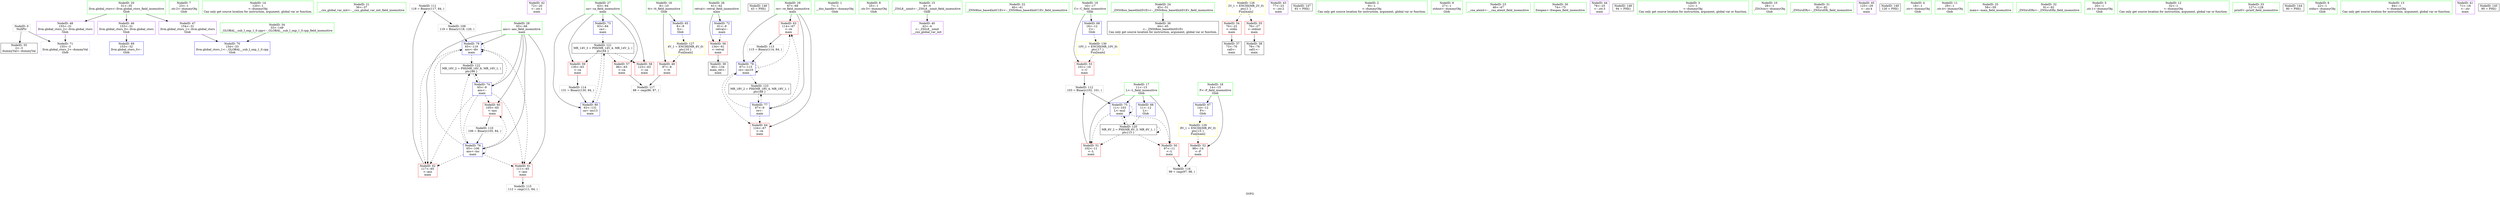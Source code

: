 digraph "SVFG" {
	label="SVFG";

	Node0x558b36e8b4b0 [shape=record,color=grey,label="{NodeID: 0\nNullPtr}"];
	Node0x558b36e8b4b0 -> Node0x558b36e9fe30[style=solid];
	Node0x558b36e8b4b0 -> Node0x558b36ea2da0[style=solid];
	Node0x558b36e9df60 [shape=record,color=green,label="{NodeID: 7\n23\<--1\n.str.2\<--dummyObj\nGlob }"];
	Node0x558b36e9eb90 [shape=record,color=green,label="{NodeID: 14\n120\<--1\n\<--dummyObj\nCan only get source location for instruction, argument, global var or function.}"];
	Node0x558b36e9f0f0 [shape=record,color=green,label="{NodeID: 21\n36\<--37\n__cxx_global_var_init\<--__cxx_global_var_init_field_insensitive\n}"];
	Node0x558b36ea5640 [shape=record,color=grey,label="{NodeID: 111\n118 = Binary(117, 84, )\n}"];
	Node0x558b36ea5640 -> Node0x558b36ea5340[style=solid];
	Node0x558b36e9f790 [shape=record,color=green,label="{NodeID: 28\n65\<--66\nans\<--ans_field_insensitive\nmain\n}"];
	Node0x558b36e9f790 -> Node0x558b36ea2390[style=solid];
	Node0x558b36e9f790 -> Node0x558b36ea2460[style=solid];
	Node0x558b36e9f790 -> Node0x558b36ea2530[style=solid];
	Node0x558b36e9f790 -> Node0x558b36ea3040[style=solid];
	Node0x558b36e9f790 -> Node0x558b36ea31e0[style=solid];
	Node0x558b36e9f790 -> Node0x558b36ea3450[style=solid];
	Node0x558b36e9fe30 [shape=record,color=black,label="{NodeID: 35\n2\<--3\ndummyVal\<--dummyVal\n}"];
	Node0x558b36ea0440 [shape=record,color=purple,label="{NodeID: 42\n72\<--20\n\<--.str.1\nmain\n}"];
	Node0x558b36ea1aa0 [shape=record,color=red,label="{NodeID: 49\n87\<--8\n\<--tt\nmain\n}"];
	Node0x558b36ea1aa0 -> Node0x558b36ea5f40[style=solid];
	Node0x558b36ea2050 [shape=record,color=red,label="{NodeID: 56\n134\<--61\n\<--retval\nmain\n}"];
	Node0x558b36ea2050 -> Node0x558b36ea01d0[style=solid];
	Node0x558b36eb23a0 [shape=record,color=black,label="{NodeID: 146\n43 = PHI()\n}"];
	Node0x558b36ea2600 [shape=record,color=red,label="{NodeID: 63\n114\<--67\n\<--re\nmain\n}"];
	Node0x558b36ea2600 -> Node0x558b36ea5940[style=solid];
	Node0x558b36ea2ca0 [shape=record,color=blue,label="{NodeID: 70\n154\<--33\nllvm.global_ctors_1\<--_GLOBAL__sub_I_onp_1_0.cpp\nGlob }"];
	Node0x558b36ea32b0 [shape=record,color=blue,label="{NodeID: 77\n67\<--9\nre\<--\nmain\n}"];
	Node0x558b36ea32b0 -> Node0x558b36ea2600[style=dashed];
	Node0x558b36ea32b0 -> Node0x558b36ea26d0[style=dashed];
	Node0x558b36ea32b0 -> Node0x558b36ea3380[style=dashed];
	Node0x558b36ea32b0 -> Node0x558b36eaac10[style=dashed];
	Node0x558b36e8bce0 [shape=record,color=green,label="{NodeID: 1\n7\<--1\n__dso_handle\<--dummyObj\nGlob }"];
	Node0x558b36e9dff0 [shape=record,color=green,label="{NodeID: 8\n25\<--1\n.str.3\<--dummyObj\nGlob }"];
	Node0x558b36e9ec20 [shape=record,color=green,label="{NodeID: 15\n4\<--6\n_ZStL8__ioinit\<--_ZStL8__ioinit_field_insensitive\nGlob }"];
	Node0x558b36e9ec20 -> Node0x558b36ea02a0[style=solid];
	Node0x558b36e9f1f0 [shape=record,color=green,label="{NodeID: 22\n40\<--41\n_ZNSt8ios_base4InitC1Ev\<--_ZNSt8ios_base4InitC1Ev_field_insensitive\n}"];
	Node0x558b36ea57c0 [shape=record,color=grey,label="{NodeID: 112\n103 = Binary(102, 101, )\n}"];
	Node0x558b36ea57c0 -> Node0x558b36ea3110[style=solid];
	Node0x558b36e9f860 [shape=record,color=green,label="{NodeID: 29\n67\<--68\nre\<--re_field_insensitive\nmain\n}"];
	Node0x558b36e9f860 -> Node0x558b36ea2600[style=solid];
	Node0x558b36e9f860 -> Node0x558b36ea26d0[style=solid];
	Node0x558b36e9f860 -> Node0x558b36ea32b0[style=solid];
	Node0x558b36e9f860 -> Node0x558b36ea3380[style=solid];
	Node0x558b36e9ff30 [shape=record,color=black,label="{NodeID: 36\n44\<--45\n\<--_ZNSt8ios_base4InitD1Ev\nCan only get source location for instruction, argument, global var or function.}"];
	Node0x558b36eabb10 [shape=record,color=yellow,style=double,label="{NodeID: 126\n2V_1 = ENCHI(MR_2V_0)\npts\{1 \}\nFun[main]}"];
	Node0x558b36eabb10 -> Node0x558b36ea1eb0[style=dashed];
	Node0x558b36eabb10 -> Node0x558b36ea1f80[style=dashed];
	Node0x558b36ea0510 [shape=record,color=purple,label="{NodeID: 43\n77\<--23\n\<--.str.2\nmain\n}"];
	Node0x558b36ea1b70 [shape=record,color=red,label="{NodeID: 50\n97\<--11\n\<--L\nmain\n}"];
	Node0x558b36ea1b70 -> Node0x558b36ea5dc0[style=solid];
	Node0x558b36ea2120 [shape=record,color=red,label="{NodeID: 57\n86\<--63\n\<--ca\nmain\n}"];
	Node0x558b36ea2120 -> Node0x558b36ea5f40[style=solid];
	Node0x558b36eb2470 [shape=record,color=black,label="{NodeID: 147\n93 = PHI()\n}"];
	Node0x558b36ea26d0 [shape=record,color=red,label="{NodeID: 64\n124\<--67\n\<--re\nmain\n}"];
	Node0x558b36ea2da0 [shape=record,color=blue, style = dotted,label="{NodeID: 71\n155\<--3\nllvm.global_ctors_2\<--dummyVal\nGlob }"];
	Node0x558b36ea3380 [shape=record,color=blue,label="{NodeID: 78\n67\<--115\nre\<--inc10\nmain\n}"];
	Node0x558b36ea3380 -> Node0x558b36ea2600[style=dashed];
	Node0x558b36ea3380 -> Node0x558b36ea26d0[style=dashed];
	Node0x558b36ea3380 -> Node0x558b36ea3380[style=dashed];
	Node0x558b36ea3380 -> Node0x558b36eaac10[style=dashed];
	Node0x558b36e8b900 [shape=record,color=green,label="{NodeID: 2\n9\<--1\n\<--dummyObj\nCan only get source location for instruction, argument, global var or function.}"];
	Node0x558b36e9e0c0 [shape=record,color=green,label="{NodeID: 9\n27\<--1\nstdout\<--dummyObj\nGlob }"];
	Node0x558b36e9ecb0 [shape=record,color=green,label="{NodeID: 16\n8\<--10\ntt\<--tt_field_insensitive\nGlob }"];
	Node0x558b36e9ecb0 -> Node0x558b36ea1aa0[style=solid];
	Node0x558b36e9ecb0 -> Node0x558b36ea27a0[style=solid];
	Node0x558b36e9f2f0 [shape=record,color=green,label="{NodeID: 23\n46\<--47\n__cxa_atexit\<--__cxa_atexit_field_insensitive\n}"];
	Node0x558b36ea5940 [shape=record,color=grey,label="{NodeID: 113\n115 = Binary(114, 84, )\n}"];
	Node0x558b36ea5940 -> Node0x558b36ea3380[style=solid];
	Node0x558b36e9f930 [shape=record,color=green,label="{NodeID: 30\n74\<--75\nfreopen\<--freopen_field_insensitive\n}"];
	Node0x558b36ea9d10 [shape=record,color=black,label="{NodeID: 120\nMR_6V_2 = PHI(MR_6V_3, MR_6V_1, )\npts\{13 \}\n}"];
	Node0x558b36ea9d10 -> Node0x558b36ea1b70[style=dashed];
	Node0x558b36ea9d10 -> Node0x558b36ea1c40[style=dashed];
	Node0x558b36ea9d10 -> Node0x558b36ea3110[style=dashed];
	Node0x558b36ea9d10 -> Node0x558b36ea9d10[style=dashed];
	Node0x558b36ea0030 [shape=record,color=black,label="{NodeID: 37\n73\<--70\ncall\<--\nmain\n}"];
	Node0x558b36eac630 [shape=record,color=yellow,style=double,label="{NodeID: 127\n4V_1 = ENCHI(MR_4V_0)\npts\{10 \}\nFun[main]}"];
	Node0x558b36eac630 -> Node0x558b36ea1aa0[style=dashed];
	Node0x558b36ea05e0 [shape=record,color=purple,label="{NodeID: 44\n78\<--25\n\<--.str.3\nmain\n}"];
	Node0x558b36ea1c40 [shape=record,color=red,label="{NodeID: 51\n102\<--11\n\<--L\nmain\n}"];
	Node0x558b36ea1c40 -> Node0x558b36ea57c0[style=solid];
	Node0x558b36ea21f0 [shape=record,color=red,label="{NodeID: 58\n123\<--63\n\<--ca\nmain\n}"];
	Node0x558b36eb25a0 [shape=record,color=black,label="{NodeID: 148\n94 = PHI()\n}"];
	Node0x558b36ea27a0 [shape=record,color=blue,label="{NodeID: 65\n8\<--9\ntt\<--\nGlob }"];
	Node0x558b36ea27a0 -> Node0x558b36eac630[style=dashed];
	Node0x558b36ea2ea0 [shape=record,color=blue,label="{NodeID: 72\n61\<--9\nretval\<--\nmain\n}"];
	Node0x558b36ea2ea0 -> Node0x558b36ea2050[style=dashed];
	Node0x558b36ea3450 [shape=record,color=blue,label="{NodeID: 79\n65\<--119\nans\<--div\nmain\n}"];
	Node0x558b36ea3450 -> Node0x558b36ea2460[style=dashed];
	Node0x558b36ea3450 -> Node0x558b36ea2530[style=dashed];
	Node0x558b36ea3450 -> Node0x558b36ea3450[style=dashed];
	Node0x558b36ea3450 -> Node0x558b36eaa710[style=dashed];
	Node0x558b36e8be00 [shape=record,color=green,label="{NodeID: 3\n12\<--1\n\<--dummyObj\nCan only get source location for instruction, argument, global var or function.}"];
	Node0x558b36e9e950 [shape=record,color=green,label="{NodeID: 10\n28\<--1\n_ZSt3cin\<--dummyObj\nGlob }"];
	Node0x558b36e9ed80 [shape=record,color=green,label="{NodeID: 17\n11\<--13\nL\<--L_field_insensitive\nGlob }"];
	Node0x558b36e9ed80 -> Node0x558b36ea1b70[style=solid];
	Node0x558b36e9ed80 -> Node0x558b36ea1c40[style=solid];
	Node0x558b36e9ed80 -> Node0x558b36ea28a0[style=solid];
	Node0x558b36e9ed80 -> Node0x558b36ea3110[style=solid];
	Node0x558b36e9f3f0 [shape=record,color=green,label="{NodeID: 24\n45\<--51\n_ZNSt8ios_base4InitD1Ev\<--_ZNSt8ios_base4InitD1Ev_field_insensitive\n}"];
	Node0x558b36e9f3f0 -> Node0x558b36e9ff30[style=solid];
	Node0x558b36ea5ac0 [shape=record,color=grey,label="{NodeID: 114\n131 = Binary(130, 84, )\n}"];
	Node0x558b36ea5ac0 -> Node0x558b36ea3520[style=solid];
	Node0x558b36e9fa30 [shape=record,color=green,label="{NodeID: 31\n81\<--82\n_ZNSirsERi\<--_ZNSirsERi_field_insensitive\n}"];
	Node0x558b36eaa210 [shape=record,color=black,label="{NodeID: 121\nMR_14V_3 = PHI(MR_14V_4, MR_14V_2, )\npts\{64 \}\n}"];
	Node0x558b36eaa210 -> Node0x558b36ea2120[style=dashed];
	Node0x558b36eaa210 -> Node0x558b36ea21f0[style=dashed];
	Node0x558b36eaa210 -> Node0x558b36ea22c0[style=dashed];
	Node0x558b36eaa210 -> Node0x558b36ea3520[style=dashed];
	Node0x558b36ea0100 [shape=record,color=black,label="{NodeID: 38\n79\<--76\ncall1\<--\nmain\n}"];
	Node0x558b36ea06b0 [shape=record,color=purple,label="{NodeID: 45\n125\<--29\n\<--.str.4\nmain\n}"];
	Node0x558b36ea1d10 [shape=record,color=red,label="{NodeID: 52\n98\<--14\n\<--P\nmain\n}"];
	Node0x558b36ea1d10 -> Node0x558b36ea5dc0[style=solid];
	Node0x558b36ea22c0 [shape=record,color=red,label="{NodeID: 59\n130\<--63\n\<--ca\nmain\n}"];
	Node0x558b36ea22c0 -> Node0x558b36ea5ac0[style=solid];
	Node0x558b36eb3040 [shape=record,color=black,label="{NodeID: 149\n126 = PHI()\n}"];
	Node0x558b36ea28a0 [shape=record,color=blue,label="{NodeID: 66\n11\<--12\nL\<--\nGlob }"];
	Node0x558b36ea28a0 -> Node0x558b36ea9d10[style=dashed];
	Node0x558b36ea2f70 [shape=record,color=blue,label="{NodeID: 73\n63\<--84\nca\<--\nmain\n}"];
	Node0x558b36ea2f70 -> Node0x558b36eaa210[style=dashed];
	Node0x558b36ea3520 [shape=record,color=blue,label="{NodeID: 80\n63\<--131\nca\<--inc13\nmain\n}"];
	Node0x558b36ea3520 -> Node0x558b36eaa210[style=dashed];
	Node0x558b36e8b640 [shape=record,color=green,label="{NodeID: 4\n18\<--1\n.str\<--dummyObj\nGlob }"];
	Node0x558b36e9e9e0 [shape=record,color=green,label="{NodeID: 11\n29\<--1\n.str.4\<--dummyObj\nGlob }"];
	Node0x558b36e9ee50 [shape=record,color=green,label="{NodeID: 18\n14\<--15\nP\<--P_field_insensitive\nGlob }"];
	Node0x558b36e9ee50 -> Node0x558b36ea1d10[style=solid];
	Node0x558b36e9ee50 -> Node0x558b36ea29a0[style=solid];
	Node0x558b36e9f4f0 [shape=record,color=green,label="{NodeID: 25\n58\<--59\nmain\<--main_field_insensitive\n}"];
	Node0x558b36ea5c40 [shape=record,color=grey,label="{NodeID: 115\n112 = cmp(111, 84, )\n}"];
	Node0x558b36e9fb30 [shape=record,color=green,label="{NodeID: 32\n91\<--92\n_ZNSirsERx\<--_ZNSirsERx_field_insensitive\n}"];
	Node0x558b36eaa710 [shape=record,color=black,label="{NodeID: 122\nMR_16V_2 = PHI(MR_16V_6, MR_16V_1, )\npts\{66 \}\n}"];
	Node0x558b36eaa710 -> Node0x558b36ea3040[style=dashed];
	Node0x558b36ea01d0 [shape=record,color=black,label="{NodeID: 39\n60\<--134\nmain_ret\<--\nmain\n}"];
	Node0x558b36eac820 [shape=record,color=yellow,style=double,label="{NodeID: 129\n8V_1 = ENCHI(MR_8V_0)\npts\{15 \}\nFun[main]}"];
	Node0x558b36eac820 -> Node0x558b36ea1d10[style=dashed];
	Node0x558b36ea0780 [shape=record,color=purple,label="{NodeID: 46\n153\<--31\nllvm.global_ctors_0\<--llvm.global_ctors\nGlob }"];
	Node0x558b36ea0780 -> Node0x558b36ea2ba0[style=solid];
	Node0x558b36ea1de0 [shape=record,color=red,label="{NodeID: 53\n101\<--16\n\<--C\nmain\n}"];
	Node0x558b36ea1de0 -> Node0x558b36ea57c0[style=solid];
	Node0x558b36ea2390 [shape=record,color=red,label="{NodeID: 60\n105\<--65\n\<--ans\nmain\n}"];
	Node0x558b36ea2390 -> Node0x558b36ea54c0[style=solid];
	Node0x558b36ea29a0 [shape=record,color=blue,label="{NodeID: 67\n14\<--12\nP\<--\nGlob }"];
	Node0x558b36ea29a0 -> Node0x558b36eac820[style=dashed];
	Node0x558b36ea3040 [shape=record,color=blue,label="{NodeID: 74\n65\<--9\nans\<--\nmain\n}"];
	Node0x558b36ea3040 -> Node0x558b36ea2390[style=dashed];
	Node0x558b36ea3040 -> Node0x558b36ea2460[style=dashed];
	Node0x558b36ea3040 -> Node0x558b36ea2530[style=dashed];
	Node0x558b36ea3040 -> Node0x558b36ea31e0[style=dashed];
	Node0x558b36ea3040 -> Node0x558b36ea3450[style=dashed];
	Node0x558b36ea3040 -> Node0x558b36eaa710[style=dashed];
	Node0x558b36e8b780 [shape=record,color=green,label="{NodeID: 5\n20\<--1\n.str.1\<--dummyObj\nGlob }"];
	Node0x558b36e9ea70 [shape=record,color=green,label="{NodeID: 12\n32\<--1\n\<--dummyObj\nCan only get source location for instruction, argument, global var or function.}"];
	Node0x558b36e9ef20 [shape=record,color=green,label="{NodeID: 19\n16\<--17\nC\<--C_field_insensitive\nGlob }"];
	Node0x558b36e9ef20 -> Node0x558b36ea1de0[style=solid];
	Node0x558b36e9ef20 -> Node0x558b36ea2aa0[style=solid];
	Node0x558b36ea5340 [shape=record,color=grey,label="{NodeID: 109\n119 = Binary(118, 120, )\n}"];
	Node0x558b36ea5340 -> Node0x558b36ea3450[style=solid];
	Node0x558b36e9f5f0 [shape=record,color=green,label="{NodeID: 26\n61\<--62\nretval\<--retval_field_insensitive\nmain\n}"];
	Node0x558b36e9f5f0 -> Node0x558b36ea2050[style=solid];
	Node0x558b36e9f5f0 -> Node0x558b36ea2ea0[style=solid];
	Node0x558b36ea5dc0 [shape=record,color=grey,label="{NodeID: 116\n99 = cmp(97, 98, )\n}"];
	Node0x558b36e9fc30 [shape=record,color=green,label="{NodeID: 33\n127\<--128\nprintf\<--printf_field_insensitive\n}"];
	Node0x558b36eaac10 [shape=record,color=black,label="{NodeID: 123\nMR_18V_2 = PHI(MR_18V_4, MR_18V_1, )\npts\{68 \}\n}"];
	Node0x558b36eaac10 -> Node0x558b36ea32b0[style=dashed];
	Node0x558b36ea02a0 [shape=record,color=purple,label="{NodeID: 40\n42\<--4\n\<--_ZStL8__ioinit\n__cxx_global_var_init\n}"];
	Node0x558b36eac900 [shape=record,color=yellow,style=double,label="{NodeID: 130\n10V_1 = ENCHI(MR_10V_0)\npts\{17 \}\nFun[main]}"];
	Node0x558b36eac900 -> Node0x558b36ea1de0[style=dashed];
	Node0x558b36ea0880 [shape=record,color=purple,label="{NodeID: 47\n154\<--31\nllvm.global_ctors_1\<--llvm.global_ctors\nGlob }"];
	Node0x558b36ea0880 -> Node0x558b36ea2ca0[style=solid];
	Node0x558b36ea1eb0 [shape=record,color=red,label="{NodeID: 54\n70\<--22\n\<--stdin\nmain\n}"];
	Node0x558b36ea1eb0 -> Node0x558b36ea0030[style=solid];
	Node0x558b36d1f880 [shape=record,color=black,label="{NodeID: 144\n80 = PHI()\n}"];
	Node0x558b36ea2460 [shape=record,color=red,label="{NodeID: 61\n111\<--65\n\<--ans\nmain\n}"];
	Node0x558b36ea2460 -> Node0x558b36ea5c40[style=solid];
	Node0x558b36ea2aa0 [shape=record,color=blue,label="{NodeID: 68\n16\<--12\nC\<--\nGlob }"];
	Node0x558b36ea2aa0 -> Node0x558b36eac900[style=dashed];
	Node0x558b36ea3110 [shape=record,color=blue,label="{NodeID: 75\n11\<--103\nL\<--mul\nmain\n}"];
	Node0x558b36ea3110 -> Node0x558b36ea1b70[style=dashed];
	Node0x558b36ea3110 -> Node0x558b36ea1c40[style=dashed];
	Node0x558b36ea3110 -> Node0x558b36ea3110[style=dashed];
	Node0x558b36ea3110 -> Node0x558b36ea9d10[style=dashed];
	Node0x558b36e8b810 [shape=record,color=green,label="{NodeID: 6\n22\<--1\nstdin\<--dummyObj\nGlob }"];
	Node0x558b36e9eb00 [shape=record,color=green,label="{NodeID: 13\n84\<--1\n\<--dummyObj\nCan only get source location for instruction, argument, global var or function.}"];
	Node0x558b36e9eff0 [shape=record,color=green,label="{NodeID: 20\n31\<--35\nllvm.global_ctors\<--llvm.global_ctors_field_insensitive\nGlob }"];
	Node0x558b36e9eff0 -> Node0x558b36ea0780[style=solid];
	Node0x558b36e9eff0 -> Node0x558b36ea0880[style=solid];
	Node0x558b36e9eff0 -> Node0x558b36ea19a0[style=solid];
	Node0x558b36ea54c0 [shape=record,color=grey,label="{NodeID: 110\n106 = Binary(105, 84, )\n}"];
	Node0x558b36ea54c0 -> Node0x558b36ea31e0[style=solid];
	Node0x558b36e9f6c0 [shape=record,color=green,label="{NodeID: 27\n63\<--64\nca\<--ca_field_insensitive\nmain\n}"];
	Node0x558b36e9f6c0 -> Node0x558b36ea2120[style=solid];
	Node0x558b36e9f6c0 -> Node0x558b36ea21f0[style=solid];
	Node0x558b36e9f6c0 -> Node0x558b36ea22c0[style=solid];
	Node0x558b36e9f6c0 -> Node0x558b36ea2f70[style=solid];
	Node0x558b36e9f6c0 -> Node0x558b36ea3520[style=solid];
	Node0x558b36ea5f40 [shape=record,color=grey,label="{NodeID: 117\n88 = cmp(86, 87, )\n}"];
	Node0x558b36e9fd30 [shape=record,color=green,label="{NodeID: 34\n33\<--149\n_GLOBAL__sub_I_onp_1_0.cpp\<--_GLOBAL__sub_I_onp_1_0.cpp_field_insensitive\n}"];
	Node0x558b36e9fd30 -> Node0x558b36ea2ca0[style=solid];
	Node0x558b36ea0370 [shape=record,color=purple,label="{NodeID: 41\n71\<--18\n\<--.str\nmain\n}"];
	Node0x558b36ea19a0 [shape=record,color=purple,label="{NodeID: 48\n155\<--31\nllvm.global_ctors_2\<--llvm.global_ctors\nGlob }"];
	Node0x558b36ea19a0 -> Node0x558b36ea2da0[style=solid];
	Node0x558b36ea1f80 [shape=record,color=red,label="{NodeID: 55\n76\<--27\n\<--stdout\nmain\n}"];
	Node0x558b36ea1f80 -> Node0x558b36ea0100[style=solid];
	Node0x558b36eb2240 [shape=record,color=black,label="{NodeID: 145\n90 = PHI()\n}"];
	Node0x558b36ea2530 [shape=record,color=red,label="{NodeID: 62\n117\<--65\n\<--ans\nmain\n}"];
	Node0x558b36ea2530 -> Node0x558b36ea5640[style=solid];
	Node0x558b36ea2ba0 [shape=record,color=blue,label="{NodeID: 69\n153\<--32\nllvm.global_ctors_0\<--\nGlob }"];
	Node0x558b36ea31e0 [shape=record,color=blue,label="{NodeID: 76\n65\<--106\nans\<--inc\nmain\n}"];
	Node0x558b36ea31e0 -> Node0x558b36ea2390[style=dashed];
	Node0x558b36ea31e0 -> Node0x558b36ea2460[style=dashed];
	Node0x558b36ea31e0 -> Node0x558b36ea2530[style=dashed];
	Node0x558b36ea31e0 -> Node0x558b36ea31e0[style=dashed];
	Node0x558b36ea31e0 -> Node0x558b36ea3450[style=dashed];
	Node0x558b36ea31e0 -> Node0x558b36eaa710[style=dashed];
}
